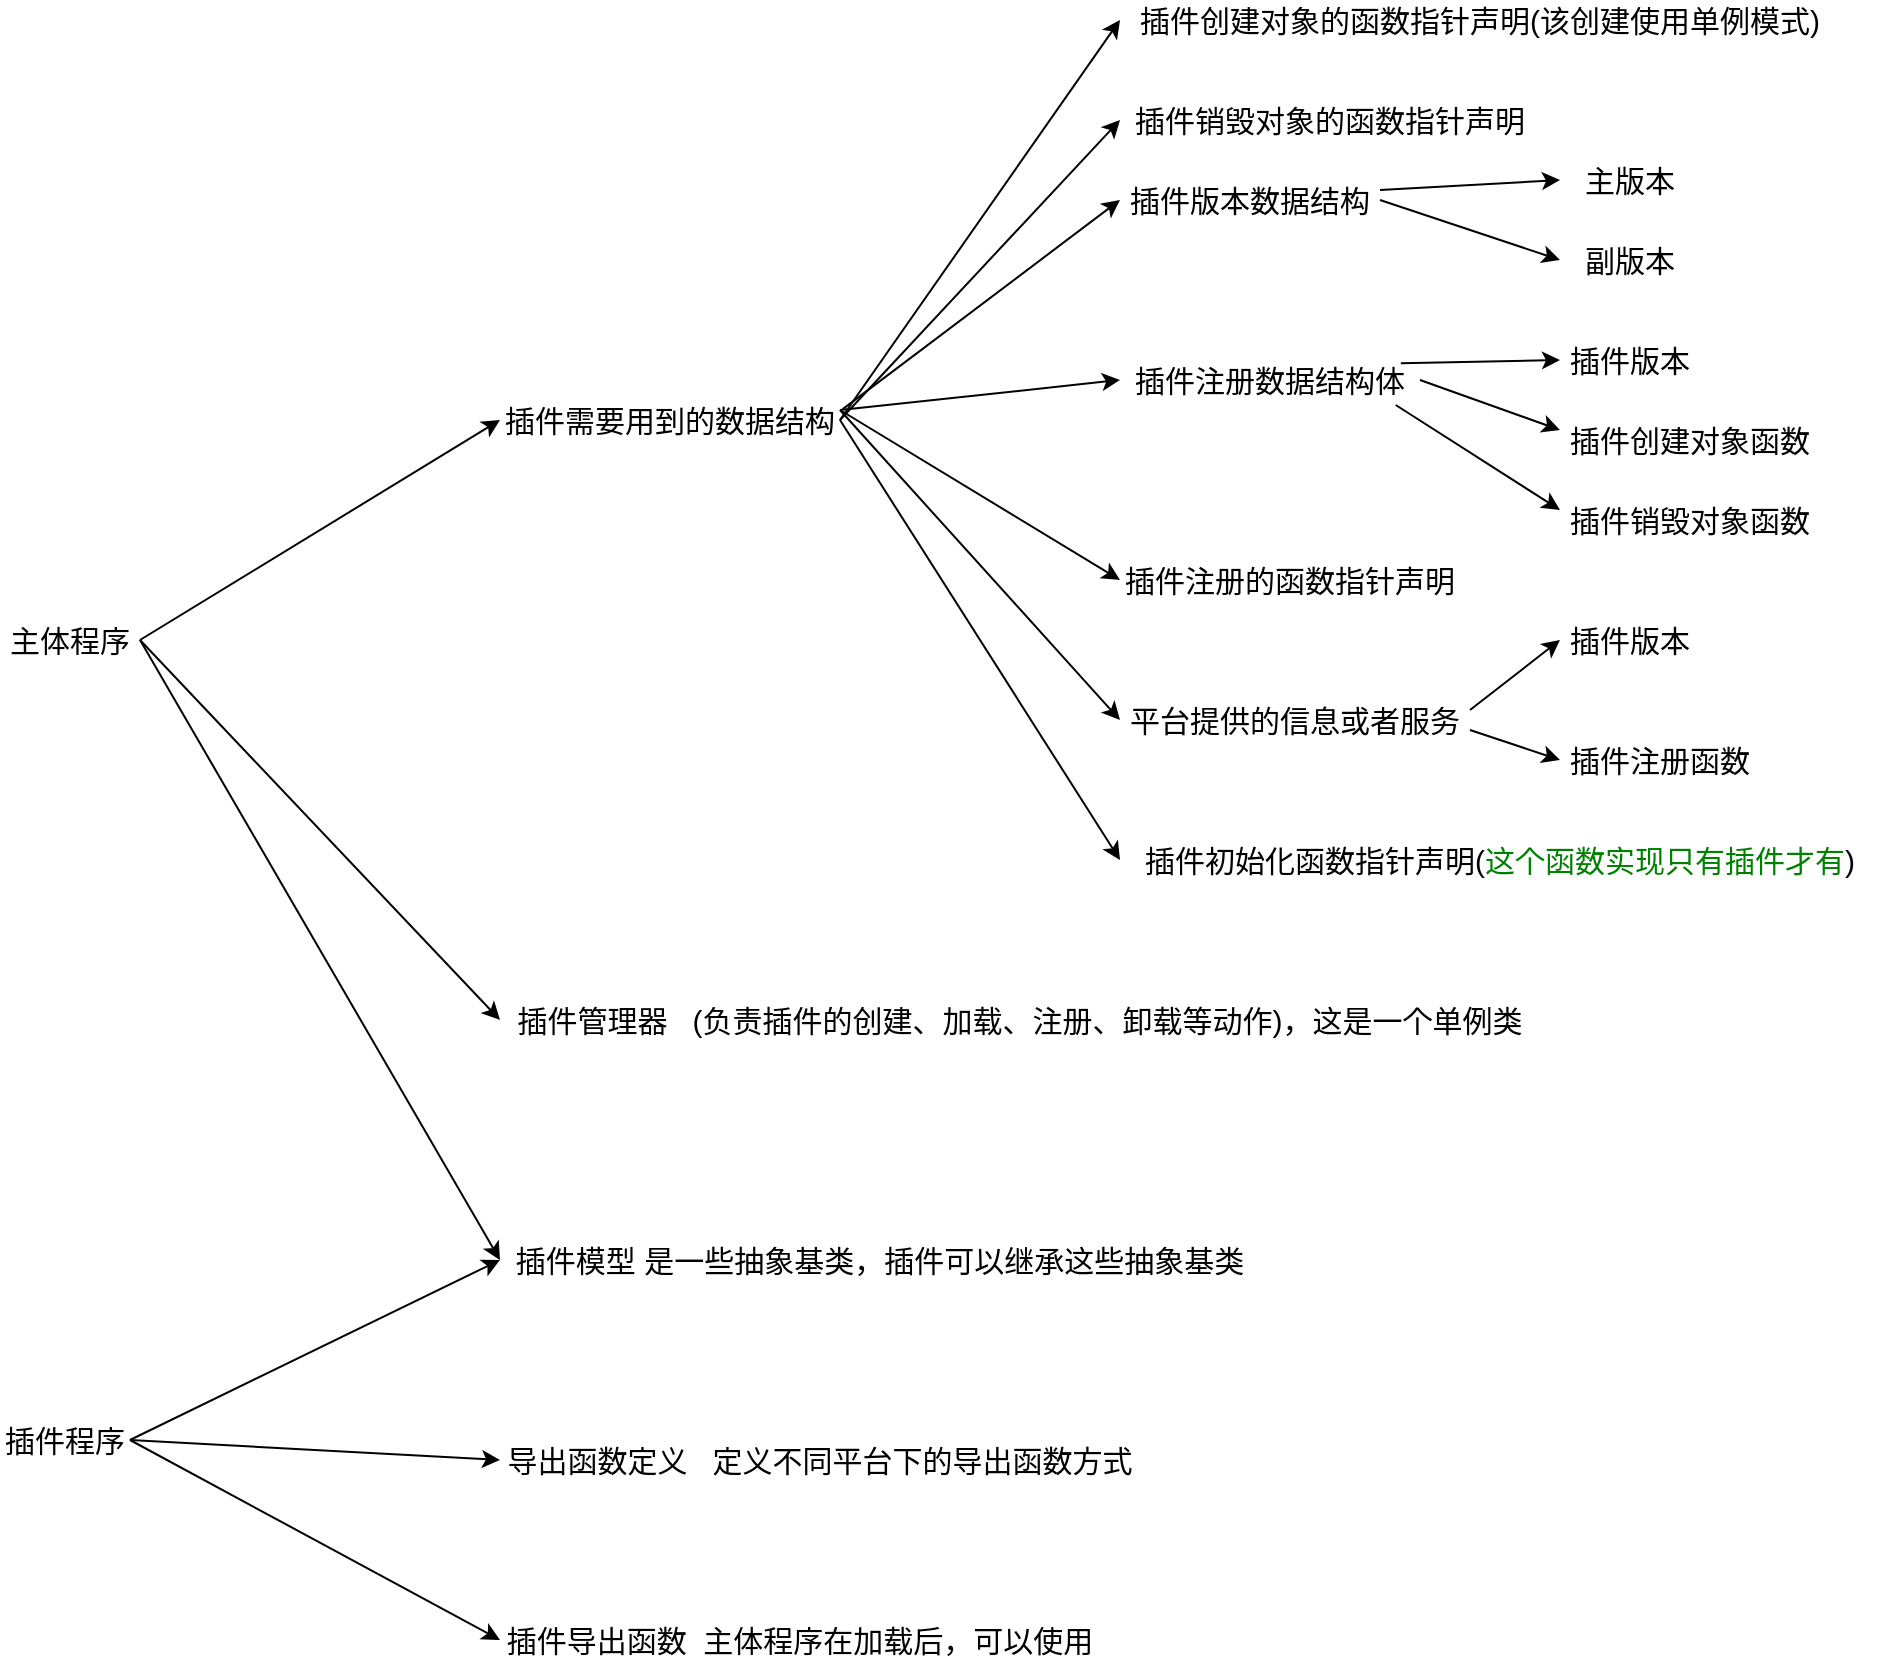 <mxfile version="13.5.7" type="device"><diagram id="Q0M08h6pg397awYpNNpy" name="Page-1"><mxGraphModel dx="2067" dy="729" grid="1" gridSize="10" guides="1" tooltips="1" connect="1" arrows="1" fold="1" page="1" pageScale="1" pageWidth="827" pageHeight="1169" math="0" shadow="0"><root><mxCell id="0"/><mxCell id="1" parent="0"/><mxCell id="EBZFXdktYOcqYDMLy5vk-4" value="插件需要用到的数据结构" style="text;html=1;strokeColor=none;fillColor=none;align=center;verticalAlign=middle;whiteSpace=wrap;rounded=0;fontSize=15;" vertex="1" parent="1"><mxGeometry x="-300" y="220" width="170" height="20" as="geometry"/></mxCell><mxCell id="EBZFXdktYOcqYDMLy5vk-6" value="" style="endArrow=classic;html=1;fontSize=15;entryX=0;entryY=0.5;entryDx=0;entryDy=0;exitX=1;exitY=0.5;exitDx=0;exitDy=0;" edge="1" parent="1" source="EBZFXdktYOcqYDMLy5vk-4" target="EBZFXdktYOcqYDMLy5vk-7"><mxGeometry width="50" height="50" relative="1" as="geometry"><mxPoint x="-70" y="100" as="sourcePoint"/><mxPoint x="30" y="30" as="targetPoint"/></mxGeometry></mxCell><mxCell id="EBZFXdktYOcqYDMLy5vk-7" value="插件创建对象的函数指针声明(该创建使用单例模式)" style="text;html=1;strokeColor=none;fillColor=none;align=center;verticalAlign=middle;whiteSpace=wrap;rounded=0;fontSize=15;" vertex="1" parent="1"><mxGeometry x="10" y="20" width="360" height="20" as="geometry"/></mxCell><mxCell id="EBZFXdktYOcqYDMLy5vk-8" value="插件销毁对象的函数指针声明" style="text;html=1;strokeColor=none;fillColor=none;align=center;verticalAlign=middle;whiteSpace=wrap;rounded=0;fontSize=15;" vertex="1" parent="1"><mxGeometry x="10" y="70" width="210" height="20" as="geometry"/></mxCell><mxCell id="EBZFXdktYOcqYDMLy5vk-9" value="" style="endArrow=classic;html=1;fontSize=15;entryX=0;entryY=0.5;entryDx=0;entryDy=0;exitX=1;exitY=0.5;exitDx=0;exitDy=0;" edge="1" parent="1" source="EBZFXdktYOcqYDMLy5vk-4" target="EBZFXdktYOcqYDMLy5vk-8"><mxGeometry width="50" height="50" relative="1" as="geometry"><mxPoint x="-140" y="220" as="sourcePoint"/><mxPoint x="-90" y="170" as="targetPoint"/></mxGeometry></mxCell><mxCell id="EBZFXdktYOcqYDMLy5vk-10" value="插件版本数据结构" style="text;html=1;strokeColor=none;fillColor=none;align=center;verticalAlign=middle;whiteSpace=wrap;rounded=0;fontSize=15;" vertex="1" parent="1"><mxGeometry x="10" y="110" width="130" height="20" as="geometry"/></mxCell><mxCell id="EBZFXdktYOcqYDMLy5vk-13" value="" style="endArrow=classic;html=1;fontSize=15;entryX=0;entryY=0.5;entryDx=0;entryDy=0;exitX=1.008;exitY=0.228;exitDx=0;exitDy=0;exitPerimeter=0;" edge="1" parent="1" source="EBZFXdktYOcqYDMLy5vk-4" target="EBZFXdktYOcqYDMLy5vk-10"><mxGeometry width="50" height="50" relative="1" as="geometry"><mxPoint x="-120" y="130" as="sourcePoint"/><mxPoint x="-150" y="170" as="targetPoint"/></mxGeometry></mxCell><mxCell id="EBZFXdktYOcqYDMLy5vk-15" value="插件注册数据结构体" style="text;html=1;strokeColor=none;fillColor=none;align=center;verticalAlign=middle;whiteSpace=wrap;rounded=0;fontSize=15;" vertex="1" parent="1"><mxGeometry x="10" y="200" width="150" height="20" as="geometry"/></mxCell><mxCell id="EBZFXdktYOcqYDMLy5vk-16" value="" style="endArrow=classic;html=1;fontSize=15;exitX=1;exitY=0.25;exitDx=0;exitDy=0;entryX=0;entryY=0.5;entryDx=0;entryDy=0;" edge="1" parent="1" source="EBZFXdktYOcqYDMLy5vk-10" target="EBZFXdktYOcqYDMLy5vk-18"><mxGeometry width="50" height="50" relative="1" as="geometry"><mxPoint x="200" y="170" as="sourcePoint"/><mxPoint x="250" y="120" as="targetPoint"/></mxGeometry></mxCell><mxCell id="EBZFXdktYOcqYDMLy5vk-17" value="" style="endArrow=classic;html=1;fontSize=15;exitX=1;exitY=0.5;exitDx=0;exitDy=0;entryX=0;entryY=0.5;entryDx=0;entryDy=0;" edge="1" parent="1" source="EBZFXdktYOcqYDMLy5vk-10" target="EBZFXdktYOcqYDMLy5vk-19"><mxGeometry width="50" height="50" relative="1" as="geometry"><mxPoint x="220" y="240" as="sourcePoint"/><mxPoint x="270" y="190" as="targetPoint"/></mxGeometry></mxCell><mxCell id="EBZFXdktYOcqYDMLy5vk-18" value="主版本" style="text;html=1;strokeColor=none;fillColor=none;align=center;verticalAlign=middle;whiteSpace=wrap;rounded=0;fontSize=15;" vertex="1" parent="1"><mxGeometry x="230" y="100" width="70" height="20" as="geometry"/></mxCell><mxCell id="EBZFXdktYOcqYDMLy5vk-19" value="副版本" style="text;html=1;strokeColor=none;fillColor=none;align=center;verticalAlign=middle;whiteSpace=wrap;rounded=0;fontSize=15;" vertex="1" parent="1"><mxGeometry x="230" y="140" width="70" height="20" as="geometry"/></mxCell><mxCell id="EBZFXdktYOcqYDMLy5vk-21" value="" style="endArrow=classic;html=1;fontSize=15;entryX=0;entryY=0.5;entryDx=0;entryDy=0;exitX=1;exitY=0.25;exitDx=0;exitDy=0;" edge="1" parent="1" source="EBZFXdktYOcqYDMLy5vk-4" target="EBZFXdktYOcqYDMLy5vk-15"><mxGeometry width="50" height="50" relative="1" as="geometry"><mxPoint x="-120" y="130" as="sourcePoint"/><mxPoint x="-150" y="180" as="targetPoint"/></mxGeometry></mxCell><mxCell id="EBZFXdktYOcqYDMLy5vk-23" value="插件版本" style="text;html=1;strokeColor=none;fillColor=none;align=center;verticalAlign=middle;whiteSpace=wrap;rounded=0;fontSize=15;" vertex="1" parent="1"><mxGeometry x="230" y="190" width="70" height="20" as="geometry"/></mxCell><mxCell id="EBZFXdktYOcqYDMLy5vk-24" value="插件创建对象函数" style="text;html=1;strokeColor=none;fillColor=none;align=center;verticalAlign=middle;whiteSpace=wrap;rounded=0;fontSize=15;" vertex="1" parent="1"><mxGeometry x="230" y="230" width="130" height="20" as="geometry"/></mxCell><mxCell id="EBZFXdktYOcqYDMLy5vk-25" value="插件销毁对象函数" style="text;html=1;strokeColor=none;fillColor=none;align=center;verticalAlign=middle;whiteSpace=wrap;rounded=0;fontSize=15;" vertex="1" parent="1"><mxGeometry x="230" y="270" width="130" height="20" as="geometry"/></mxCell><mxCell id="EBZFXdktYOcqYDMLy5vk-26" value="" style="endArrow=classic;html=1;fontSize=15;entryX=0;entryY=0.5;entryDx=0;entryDy=0;exitX=0.936;exitY=0.083;exitDx=0;exitDy=0;exitPerimeter=0;" edge="1" parent="1" source="EBZFXdktYOcqYDMLy5vk-15" target="EBZFXdktYOcqYDMLy5vk-23"><mxGeometry width="50" height="50" relative="1" as="geometry"><mxPoint x="-20" y="300" as="sourcePoint"/><mxPoint x="30" y="250" as="targetPoint"/></mxGeometry></mxCell><mxCell id="EBZFXdktYOcqYDMLy5vk-27" value="" style="endArrow=classic;html=1;fontSize=15;entryX=0;entryY=0.25;entryDx=0;entryDy=0;" edge="1" parent="1" target="EBZFXdktYOcqYDMLy5vk-24"><mxGeometry width="50" height="50" relative="1" as="geometry"><mxPoint x="160" y="210" as="sourcePoint"/><mxPoint x="-10" y="210" as="targetPoint"/></mxGeometry></mxCell><mxCell id="EBZFXdktYOcqYDMLy5vk-28" value="" style="endArrow=classic;html=1;fontSize=15;entryX=0;entryY=0.25;entryDx=0;entryDy=0;exitX=0.919;exitY=1.125;exitDx=0;exitDy=0;exitPerimeter=0;" edge="1" parent="1" source="EBZFXdktYOcqYDMLy5vk-15" target="EBZFXdktYOcqYDMLy5vk-25"><mxGeometry width="50" height="50" relative="1" as="geometry"><mxPoint x="-130" y="280" as="sourcePoint"/><mxPoint x="-80" y="230" as="targetPoint"/></mxGeometry></mxCell><mxCell id="EBZFXdktYOcqYDMLy5vk-29" value="" style="endArrow=classic;html=1;fontSize=15;entryX=0;entryY=0.5;entryDx=0;entryDy=0;exitX=1;exitY=0.25;exitDx=0;exitDy=0;" edge="1" parent="1" source="EBZFXdktYOcqYDMLy5vk-4" target="EBZFXdktYOcqYDMLy5vk-30"><mxGeometry width="50" height="50" relative="1" as="geometry"><mxPoint x="-140" y="210" as="sourcePoint"/><mxPoint x="-20" y="280" as="targetPoint"/></mxGeometry></mxCell><mxCell id="EBZFXdktYOcqYDMLy5vk-30" value="插件注册的函数指针声明" style="text;html=1;strokeColor=none;fillColor=none;align=center;verticalAlign=middle;whiteSpace=wrap;rounded=0;fontSize=15;" vertex="1" parent="1"><mxGeometry x="10" y="300" width="170" height="20" as="geometry"/></mxCell><mxCell id="EBZFXdktYOcqYDMLy5vk-31" value="" style="endArrow=classic;html=1;fontSize=15;entryX=0;entryY=0.5;entryDx=0;entryDy=0;exitX=1;exitY=0.25;exitDx=0;exitDy=0;" edge="1" parent="1" source="EBZFXdktYOcqYDMLy5vk-4" target="EBZFXdktYOcqYDMLy5vk-32"><mxGeometry width="50" height="50" relative="1" as="geometry"><mxPoint x="-120" y="210" as="sourcePoint"/><mxPoint x="20" y="410" as="targetPoint"/></mxGeometry></mxCell><mxCell id="EBZFXdktYOcqYDMLy5vk-32" value="平台提供的信息或者服务" style="text;html=1;strokeColor=none;fillColor=none;align=center;verticalAlign=middle;whiteSpace=wrap;rounded=0;fontSize=15;" vertex="1" parent="1"><mxGeometry x="10" y="370" width="175" height="20" as="geometry"/></mxCell><mxCell id="EBZFXdktYOcqYDMLy5vk-33" value="插件版本" style="text;html=1;strokeColor=none;fillColor=none;align=center;verticalAlign=middle;whiteSpace=wrap;rounded=0;fontSize=15;" vertex="1" parent="1"><mxGeometry x="230" y="330" width="70" height="20" as="geometry"/></mxCell><mxCell id="EBZFXdktYOcqYDMLy5vk-34" value="" style="endArrow=classic;html=1;fontSize=15;entryX=0;entryY=0.5;entryDx=0;entryDy=0;exitX=1;exitY=0.25;exitDx=0;exitDy=0;" edge="1" parent="1" source="EBZFXdktYOcqYDMLy5vk-32" target="EBZFXdktYOcqYDMLy5vk-33"><mxGeometry width="50" height="50" relative="1" as="geometry"><mxPoint x="70" y="480" as="sourcePoint"/><mxPoint x="120" y="430" as="targetPoint"/></mxGeometry></mxCell><mxCell id="EBZFXdktYOcqYDMLy5vk-35" value="" style="endArrow=classic;html=1;fontSize=15;exitX=1;exitY=0.75;exitDx=0;exitDy=0;entryX=0;entryY=0.5;entryDx=0;entryDy=0;" edge="1" parent="1" source="EBZFXdktYOcqYDMLy5vk-32" target="EBZFXdktYOcqYDMLy5vk-36"><mxGeometry width="50" height="50" relative="1" as="geometry"><mxPoint x="-90" y="410" as="sourcePoint"/><mxPoint x="220" y="450" as="targetPoint"/></mxGeometry></mxCell><mxCell id="EBZFXdktYOcqYDMLy5vk-36" value="插件注册函数" style="text;html=1;strokeColor=none;fillColor=none;align=center;verticalAlign=middle;whiteSpace=wrap;rounded=0;fontSize=15;" vertex="1" parent="1"><mxGeometry x="230" y="390" width="100" height="20" as="geometry"/></mxCell><mxCell id="EBZFXdktYOcqYDMLy5vk-37" value="" style="endArrow=classic;html=1;fontSize=15;entryX=0;entryY=0.5;entryDx=0;entryDy=0;exitX=1;exitY=0.5;exitDx=0;exitDy=0;" edge="1" parent="1" source="EBZFXdktYOcqYDMLy5vk-4" target="EBZFXdktYOcqYDMLy5vk-38"><mxGeometry width="50" height="50" relative="1" as="geometry"><mxPoint x="-220" y="420" as="sourcePoint"/><mxPoint x="30" y="470" as="targetPoint"/></mxGeometry></mxCell><mxCell id="EBZFXdktYOcqYDMLy5vk-38" value="插件初始化函数指针声明(&lt;span style=&quot;color: rgb(0 , 128 , 0)&quot;&gt;这个函数实现只有插件才有&lt;/span&gt;&lt;span&gt;)&lt;/span&gt;" style="text;html=1;strokeColor=none;fillColor=none;align=center;verticalAlign=middle;whiteSpace=wrap;rounded=0;fontSize=15;" vertex="1" parent="1"><mxGeometry x="10" y="440" width="380" height="20" as="geometry"/></mxCell><mxCell id="EBZFXdktYOcqYDMLy5vk-40" value="插件管理器&amp;nbsp; &amp;nbsp;(负责插件的创建、加载、注册、卸载等动作)，这是一个单例类" style="text;html=1;strokeColor=none;fillColor=none;align=center;verticalAlign=middle;whiteSpace=wrap;rounded=0;fontSize=15;" vertex="1" parent="1"><mxGeometry x="-300" y="520" width="520" height="20" as="geometry"/></mxCell><mxCell id="EBZFXdktYOcqYDMLy5vk-42" value="插件模型 是一些抽象基类，插件可以继承这些抽象基类" style="text;html=1;strokeColor=none;fillColor=none;align=center;verticalAlign=middle;whiteSpace=wrap;rounded=0;fontSize=15;" vertex="1" parent="1"><mxGeometry x="-300" y="640" width="380" height="20" as="geometry"/></mxCell><mxCell id="EBZFXdktYOcqYDMLy5vk-43" value="主体程序" style="text;html=1;strokeColor=none;fillColor=none;align=center;verticalAlign=middle;whiteSpace=wrap;rounded=0;fontSize=15;" vertex="1" parent="1"><mxGeometry x="-550" y="330" width="70" height="20" as="geometry"/></mxCell><mxCell id="EBZFXdktYOcqYDMLy5vk-44" value="导出函数定义&amp;nbsp; &amp;nbsp;定义不同平台下的导出函数方式" style="text;html=1;strokeColor=none;fillColor=none;align=center;verticalAlign=middle;whiteSpace=wrap;rounded=0;fontSize=15;" vertex="1" parent="1"><mxGeometry x="-300" y="740" width="320" height="20" as="geometry"/></mxCell><mxCell id="EBZFXdktYOcqYDMLy5vk-45" value="插件导出函数&amp;nbsp; 主体程序在加载后，可以使用" style="text;html=1;strokeColor=none;fillColor=none;align=center;verticalAlign=middle;whiteSpace=wrap;rounded=0;fontSize=15;" vertex="1" parent="1"><mxGeometry x="-300" y="830" width="300" height="20" as="geometry"/></mxCell><mxCell id="EBZFXdktYOcqYDMLy5vk-46" value="插件程序" style="text;html=1;strokeColor=none;fillColor=none;align=center;verticalAlign=middle;whiteSpace=wrap;rounded=0;fontSize=15;" vertex="1" parent="1"><mxGeometry x="-550" y="730" width="65" height="20" as="geometry"/></mxCell><mxCell id="EBZFXdktYOcqYDMLy5vk-47" value="" style="endArrow=classic;html=1;fontSize=15;entryX=0;entryY=0.5;entryDx=0;entryDy=0;exitX=1;exitY=0.5;exitDx=0;exitDy=0;" edge="1" parent="1" source="EBZFXdktYOcqYDMLy5vk-43" target="EBZFXdktYOcqYDMLy5vk-4"><mxGeometry width="50" height="50" relative="1" as="geometry"><mxPoint x="-440" y="360" as="sourcePoint"/><mxPoint x="-390" y="310" as="targetPoint"/></mxGeometry></mxCell><mxCell id="EBZFXdktYOcqYDMLy5vk-48" value="" style="endArrow=classic;html=1;fontSize=15;entryX=0;entryY=0.5;entryDx=0;entryDy=0;exitX=1;exitY=0.5;exitDx=0;exitDy=0;" edge="1" parent="1" source="EBZFXdktYOcqYDMLy5vk-43" target="EBZFXdktYOcqYDMLy5vk-40"><mxGeometry width="50" height="50" relative="1" as="geometry"><mxPoint x="-340" y="490" as="sourcePoint"/><mxPoint x="-450" y="550" as="targetPoint"/></mxGeometry></mxCell><mxCell id="EBZFXdktYOcqYDMLy5vk-49" value="" style="endArrow=classic;html=1;fontSize=15;entryX=0;entryY=0.5;entryDx=0;entryDy=0;exitX=1;exitY=0.5;exitDx=0;exitDy=0;" edge="1" parent="1" source="EBZFXdktYOcqYDMLy5vk-43" target="EBZFXdktYOcqYDMLy5vk-42"><mxGeometry width="50" height="50" relative="1" as="geometry"><mxPoint x="-430" y="650" as="sourcePoint"/><mxPoint x="-380" y="600" as="targetPoint"/></mxGeometry></mxCell><mxCell id="EBZFXdktYOcqYDMLy5vk-50" value="" style="endArrow=classic;html=1;fontSize=15;entryX=0;entryY=0.5;entryDx=0;entryDy=0;exitX=1;exitY=0.5;exitDx=0;exitDy=0;" edge="1" parent="1" source="EBZFXdktYOcqYDMLy5vk-46" target="EBZFXdktYOcqYDMLy5vk-44"><mxGeometry width="50" height="50" relative="1" as="geometry"><mxPoint x="-460" y="770" as="sourcePoint"/><mxPoint x="-410" y="720" as="targetPoint"/></mxGeometry></mxCell><mxCell id="EBZFXdktYOcqYDMLy5vk-51" value="" style="endArrow=classic;html=1;fontSize=15;exitX=1;exitY=0.5;exitDx=0;exitDy=0;entryX=0;entryY=0.5;entryDx=0;entryDy=0;" edge="1" parent="1" source="EBZFXdktYOcqYDMLy5vk-46" target="EBZFXdktYOcqYDMLy5vk-45"><mxGeometry width="50" height="50" relative="1" as="geometry"><mxPoint x="-460" y="770" as="sourcePoint"/><mxPoint x="-470" y="720" as="targetPoint"/></mxGeometry></mxCell><mxCell id="EBZFXdktYOcqYDMLy5vk-52" value="" style="endArrow=classic;html=1;fontSize=15;entryX=0;entryY=0.5;entryDx=0;entryDy=0;exitX=1;exitY=0.5;exitDx=0;exitDy=0;" edge="1" parent="1" source="EBZFXdktYOcqYDMLy5vk-46" target="EBZFXdktYOcqYDMLy5vk-42"><mxGeometry width="50" height="50" relative="1" as="geometry"><mxPoint x="-520" y="750" as="sourcePoint"/><mxPoint x="-470" y="700" as="targetPoint"/></mxGeometry></mxCell></root></mxGraphModel></diagram></mxfile>
